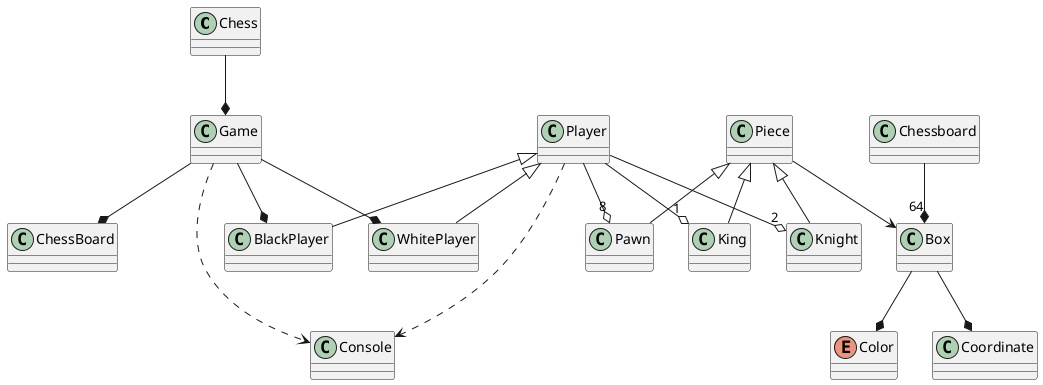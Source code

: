 @startuml Chess - Polimorfismo
class Chess {

}

class Coordinate {

}

class Player {

}

class WhitePlayer {

}

class BlackPlayer {

}

class Pawn {
    
}

class King {

}

class Knight {

}

enum Color {

}

class Box {

}

class Game {

}

class Piece {

}

class ChessBoard {

}

class Console {

}

Chess --* Game

Player -.-> Console
Game -.-> Console

Game --* ChessBoard
Game --* WhitePlayer
Game --* BlackPlayer

Chessboard --* "64" Box
Box --* Coordinate
Box --* Color

Player --o "2" Knight
Player --o "1" King
Player --o "8" Pawn
Piece --> Box

King -up-|> Piece
Pawn -up-|> Piece
Knight -up-|> Piece


WhitePlayer -up-|> Player
BlackPlayer -up-|> Player
@enduml
